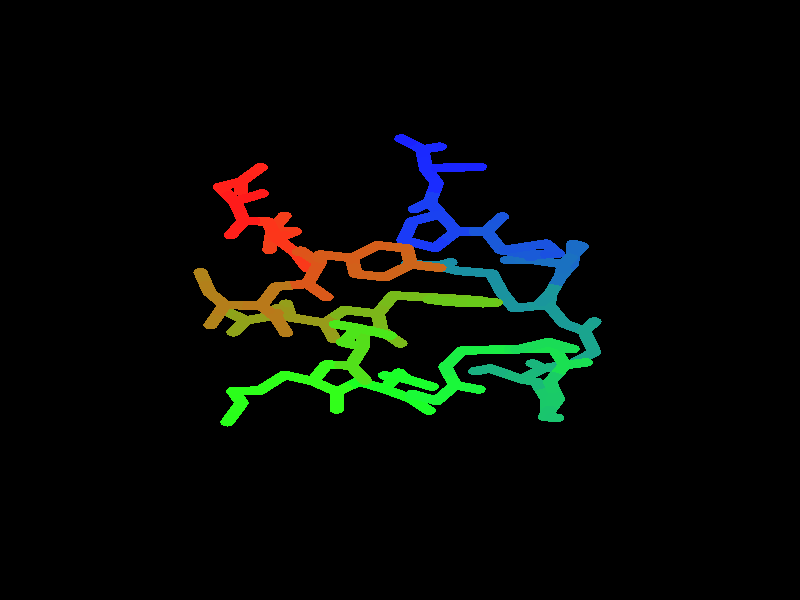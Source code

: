 // 
// Molecular graphics export from VMD 1.9.3
// http://www.ks.uiuc.edu/Research/vmd/
// Requires POV-Ray 3.5 or later
// 
// POV 3.x input script : vmdscene8.pov 
// try povray +W669 +H834 -Ivmdscene8.pov -Ovmdscene8.pov.tga +P +X +A +FT +C
#if (version < 3.5) 
#error "VMD POV3DisplayDevice has been compiled for POV-Ray 3.5 or above.\nPlease upgrade POV-Ray or recompile VMD."
#end 
#declare VMD_clip_on=array[3] {0, 0, 0};
#declare VMD_clip=array[3];
#declare VMD_scaledclip=array[3];
#declare VMD_line_width=0.0020;
#macro VMDC ( C1 )
  texture { pigment { rgbt C1 }}
#end
#macro VMD_point (P1, R1, C1)
  #local T = texture { finish { ambient 1.0 diffuse 0.0 phong 0.0 specular 0.0 } pigment { C1 } }
  #if(VMD_clip_on[2])
  intersection {
    sphere {P1, R1 texture {T} #if(VMD_clip_on[1]) clipped_by {VMD_clip[1]} #end no_shadow}
    VMD_clip[2]
  }
  #else
  sphere {P1, R1 texture {T} #if(VMD_clip_on[1]) clipped_by {VMD_clip[1]} #end no_shadow}
  #end
#end
#macro VMD_line (P1, P2, C1)
  #local T = texture { finish { ambient 1.0 diffuse 0.0 phong 0.0 specular 0.0 } pigment { C1 } }
  #if(VMD_clip_on[2])
  intersection {
    cylinder {P1, P2, VMD_line_width texture {T} #if(VMD_clip_on[1]) clipped_by {VMD_clip[1]} #end no_shadow}
    VMD_clip[2]
  }
  #else
  cylinder {P1, P2, VMD_line_width texture {T} #if(VMD_clip_on[1]) clipped_by {VMD_clip[1]} #end no_shadow}
  #end
#end
#macro VMD_sphere (P1, R1, C1)
  #local T = texture { pigment { C1 } }
  #if(VMD_clip_on[2])
  intersection {
    sphere {P1, R1 texture {T} #if(VMD_clip_on[1]) clipped_by {VMD_clip[1]} #end no_shadow}
    VMD_clip[2]
  }
  #else
  sphere {P1, R1 texture {T} #if(VMD_clip_on[1]) clipped_by {VMD_clip[1]} #end no_shadow}
  #end
#end
#macro VMD_cylinder (P1, P2, R1, C1, O1)
  #local T = texture { pigment { C1 } }
  #if(VMD_clip_on[2])
  intersection {
    cylinder {P1, P2, R1 #if(O1) open #end texture {T} #if(VMD_clip_on[1]) clipped_by {VMD_clip[1]} #end no_shadow}
    VMD_clip[2]
  }
  #else
  cylinder {P1, P2, R1 #if(O1) open #end texture {T} #if(VMD_clip_on[1]) clipped_by {VMD_clip[1]} #end no_shadow}
  #end
#end
#macro VMD_cone (P1, P2, R1, C1)
  #local T = texture { pigment { C1 } }
  #if(VMD_clip_on[2])
  intersection {
    cone {P1, R1, P2, VMD_line_width texture {T} #if(VMD_clip_on[1]) clipped_by {VMD_clip[1]} #end no_shadow}
    VMD_clip[2]
  }
  #else
  cone {P1, R1, P2, VMD_line_width texture {T} #if(VMD_clip_on[1]) clipped_by {VMD_clip[1]} #end no_shadow}
  #end
#end
#macro VMD_triangle (P1, P2, P3, N1, N2, N3, C1)
  #local T = texture { pigment { C1 } }
  smooth_triangle {P1, N1, P2, N2, P3, N3 texture {T} #if(VMD_clip_on[1]) clipped_by {VMD_clip[1]} #end no_shadow}
#end
#macro VMD_tricolor (P1, P2, P3, N1, N2, N3, C1, C2, C3)
  #local NX = P2-P1;
  #local NY = P3-P1;
  #local NZ = vcross(NX, NY);
  #local T = texture { pigment {
    average pigment_map {
      [1 gradient x color_map {[0 rgb 0] [1 C2*3]}]
      [1 gradient y color_map {[0 rgb 0] [1 C3*3]}]
      [1 gradient z color_map {[0 rgb 0] [1 C1*3]}]
    }
    matrix <1.01,0,1,0,1.01,1,0,0,1,-.002,-.002,-1>
    matrix <NX.x,NX.y,NX.z,NY.x,NY.y,NY.z,NZ.x,NZ.y,NZ.z,P1.x,P1.y,P1.z>
  } }
  smooth_triangle {P1, N1, P2, N2, P3, N3 texture {T} #if(VMD_clip_on[1]) clipped_by {VMD_clip[1]} #end no_shadow}
#end
camera {
  orthographic
  location <0.0000, 0.0000, -2.0000>
  look_at <-0.0000, -0.0000, 2.0000>
  up <0.0000, 3.0000, 0.0000>
  right <2.4065, 0.0000, 0.0000>
}
light_source { 
  <-0.1000, 0.1000, -1.0000> 
  color rgb<1.000, 1.000, 1.000> 
  parallel 
  point_at <0.0, 0.0, 0.0> 
}
light_source { 
  <1.0000, 2.0000, -0.5000> 
  color rgb<1.000, 1.000, 1.000> 
  parallel 
  point_at <0.0, 0.0, 0.0> 
}
background {
  color rgb<0.000, 0.000, 0.000>
}
fog {
  distance 3.1250 
  fog_type 1 
  color rgb<0.000, 0.000, 0.000> 
} 
#default { texture {
 finish { ambient 0.000 diffuse 0.650 phong 0.1 phong_size 40.000 specular 0.500 }
} }
#declare VMD_line_width=0.0020;
// MoleculeID: 0 ReprID: 0 Beginning CPK
// MoleculeID: 0 ReprID: 0 Beginning VDW
VMD_sphere(<-0.4152,0.5325,-0.1356>,0.0215,rgbt<1.000,0.100,0.100,0.000>)
VMD_sphere(<-0.4966,0.4923,-0.0810>,0.0215,rgbt<1.000,0.106,0.100,0.000>)
VMD_sphere(<-0.4695,0.3963,-0.0350>,0.0215,rgbt<1.000,0.112,0.100,0.000>)
VMD_sphere(<-0.5093,0.3242,-0.0639>,0.0215,rgbt<1.000,0.120,0.100,0.000>)
VMD_sphere(<-0.5419,0.5660,-0.0119>,0.0215,rgbt<1.000,0.125,0.100,0.000>)
VMD_sphere(<-0.4787,0.5909,0.0735>,0.0215,rgbt<1.000,0.131,0.100,0.000>)
VMD_sphere(<-0.4783,0.5414,0.1450>,0.0215,rgbt<1.000,0.139,0.100,0.000>)
VMD_sphere(<-0.4186,0.6635,0.0678>,0.0215,rgbt<1.000,0.145,0.100,0.000>)
VMD_sphere(<-0.3989,0.3925,0.0295>,0.0215,rgbt<0.994,0.206,0.100,0.000>)
VMD_sphere(<-0.3693,0.3072,0.0838>,0.0215,rgbt<0.989,0.211,0.100,0.000>)
VMD_sphere(<-0.3108,0.2323,0.0273>,0.0215,rgbt<0.983,0.217,0.100,0.000>)
VMD_sphere(<-0.2792,0.1607,0.0679>,0.0215,rgbt<0.975,0.225,0.100,0.000>)
VMD_sphere(<-0.3162,0.3429,0.1741>,0.0215,rgbt<0.969,0.231,0.100,0.000>)
VMD_sphere(<-0.3840,0.3485,0.2609>,0.0215,rgbt<0.963,0.237,0.100,0.000>)
VMD_sphere(<-0.3474,0.4210,0.3342>,0.0215,rgbt<0.955,0.245,0.100,0.000>)
VMD_sphere(<-0.3928,0.2502,0.3086>,0.0215,rgbt<0.949,0.251,0.100,0.000>)
VMD_sphere(<-0.2981,0.2465,-0.0665>,0.0215,rgbt<0.869,0.331,0.100,0.000>)
VMD_sphere(<-0.2418,0.1845,-0.1295>,0.0215,rgbt<0.863,0.337,0.100,0.000>)
VMD_sphere(<-0.2786,0.0809,-0.1322>,0.0215,rgbt<0.858,0.342,0.100,0.000>)
VMD_sphere(<-0.2213,0.0145,-0.1400>,0.0215,rgbt<0.850,0.350,0.100,0.000>)
VMD_sphere(<-0.2389,0.2278,-0.2306>,0.0215,rgbt<0.844,0.356,0.100,0.000>)
VMD_sphere(<-0.1450,0.2100,-0.2816>,0.0215,rgbt<0.836,0.364,0.100,0.000>)
VMD_sphere(<-0.0685,0.2739,-0.2672>,0.0215,rgbt<0.830,0.370,0.100,0.000>)
VMD_sphere(<-0.1330,0.1302,-0.3418>,0.0215,rgbt<0.824,0.376,0.100,0.000>)
VMD_sphere(<0.0206,0.2577,-0.3112>,0.0215,rgbt<0.817,0.383,0.100,0.000>)
VMD_sphere(<-0.0445,0.1144,-0.3872>,0.0215,rgbt<0.811,0.389,0.100,0.000>)
VMD_sphere(<0.0327,0.1778,-0.3715>,0.0215,rgbt<0.805,0.395,0.100,0.000>)
VMD_sphere(<0.1186,0.1610,-0.4140>,0.0215,rgbt<0.797,0.403,0.100,0.000>)
VMD_sphere(<-0.3732,0.0666,-0.1213>,0.0215,rgbt<0.730,0.470,0.100,0.000>)
VMD_sphere(<-0.4171,-0.0287,-0.1148>,0.0215,rgbt<0.725,0.475,0.100,0.000>)
VMD_sphere(<-0.3736,-0.0846,-0.0312>,0.0215,rgbt<0.719,0.481,0.100,0.000>)
VMD_sphere(<-0.3423,-0.1652,-0.0456>,0.0215,rgbt<0.711,0.489,0.100,0.000>)
VMD_sphere(<-0.5275,-0.0245,-0.1066>,0.0215,rgbt<0.705,0.495,0.100,0.000>)
VMD_sphere(<-0.5729,0.0377,-0.1862>,0.0215,rgbt<0.699,0.501,0.100,0.000>)
VMD_sphere(<-0.5699,-0.1260,-0.1117>,0.0215,rgbt<0.691,0.509,0.100,0.000>)
VMD_sphere(<-0.6000,0.1384,-0.1518>,0.0215,rgbt<0.686,0.514,0.100,0.000>)
VMD_sphere(<-0.3689,-0.0415,0.0542>,0.0215,rgbt<0.605,0.595,0.100,0.000>)
VMD_sphere(<-0.3305,-0.0868,0.1405>,0.0215,rgbt<0.600,0.600,0.100,0.000>)
VMD_sphere(<-0.2251,-0.1151,0.1271>,0.0215,rgbt<0.594,0.606,0.100,0.000>)
VMD_sphere(<-0.1977,-0.1957,0.1497>,0.0215,rgbt<0.586,0.614,0.100,0.000>)
VMD_sphere(<-0.3433,-0.0188,0.2265>,0.0215,rgbt<0.580,0.620,0.100,0.000>)
VMD_sphere(<-0.3591,-0.0722,0.3211>,0.0215,rgbt<0.572,0.628,0.100,0.000>)
VMD_sphere(<-0.4635,-0.1025,0.3333>,0.0215,rgbt<0.566,0.634,0.100,0.000>)
VMD_sphere(<-0.5010,-0.1614,0.2809>,0.0215,rgbt<0.560,0.640,0.100,0.000>)
VMD_sphere(<-0.5148,-0.0621,0.4016>,0.0215,rgbt<0.553,0.647,0.100,0.000>)
VMD_sphere(<-0.1672,-0.0503,0.0865>,0.0215,rgbt<0.494,0.706,0.100,0.000>)
VMD_sphere(<-0.0667,-0.0689,0.0627>,0.0215,rgbt<0.488,0.712,0.100,0.000>)
VMD_sphere(<-0.0554,-0.1523,-0.0080>,0.0215,rgbt<0.480,0.720,0.100,0.000>)
VMD_sphere(<0.0014,-0.2172,0.0099>,0.0215,rgbt<0.474,0.726,0.100,0.000>)
VMD_sphere(<-0.0204,0.0229,0.0247>,0.0215,rgbt<0.467,0.733,0.100,0.000>)
VMD_sphere(<0.0831,0.0135,-0.0018>,0.0215,rgbt<0.461,0.739,0.100,0.000>)
VMD_sphere(<0.1569,0.0071,0.0604>,0.0215,rgbt<0.455,0.745,0.100,0.000>)
VMD_sphere(<0.1254,0.0052,-0.0970>,0.0215,rgbt<0.447,0.753,0.100,0.000>)
VMD_sphere(<0.2416,-0.0019,0.0105>,0.0215,rgbt<0.441,0.759,0.100,0.000>)
VMD_sphere(<0.2265,-0.0036,-0.0867>,0.0215,rgbt<0.433,0.767,0.100,0.000>)
VMD_sphere(<0.0888,0.0020,-0.1909>,0.0215,rgbt<0.427,0.773,0.100,0.000>)
VMD_sphere(<0.2886,-0.0128,-0.1648>,0.0215,rgbt<0.422,0.778,0.100,0.000>)
VMD_sphere(<0.1502,-0.0101,-0.2699>,0.0215,rgbt<0.414,0.786,0.100,0.000>)
VMD_sphere(<0.2497,-0.0161,-0.2574>,0.0215,rgbt<0.408,0.792,0.100,0.000>)
VMD_sphere(<-0.1109,-0.1536,-0.0863>,0.0215,rgbt<0.336,0.864,0.100,0.000>)
VMD_sphere(<-0.1119,-0.2349,-0.1525>,0.0215,rgbt<0.328,0.872,0.100,0.000>)
VMD_sphere(<-0.1471,-0.3274,-0.1046>,0.0215,rgbt<0.322,0.878,0.100,0.000>)
VMD_sphere(<-0.1049,-0.4026,-0.1218>,0.0215,rgbt<0.316,0.884,0.100,0.000>)
VMD_sphere(<-0.1717,-0.2116,-0.2419>,0.0215,rgbt<0.308,0.892,0.100,0.000>)
VMD_sphere(<-0.1248,-0.1404,-0.3117>,0.0215,rgbt<0.302,0.898,0.100,0.000>)
VMD_sphere(<-0.1931,-0.1217,-0.3952>,0.0215,rgbt<0.296,0.904,0.100,0.000>)
VMD_sphere(<-0.0301,-0.1776,-0.3531>,0.0215,rgbt<0.289,0.911,0.100,0.000>)
VMD_sphere(<-0.2210,-0.3229,-0.0433>,0.0215,rgbt<0.210,0.990,0.100,0.000>)
VMD_sphere(<-0.2622,-0.4059,0.0066>,0.0215,rgbt<0.203,0.997,0.100,0.000>)
VMD_sphere(<-0.1886,-0.4596,0.0672>,0.0215,rgbt<0.197,1.000,0.100,0.000>)
VMD_sphere(<-0.1904,-0.5474,0.0690>,0.0215,rgbt<0.191,1.000,0.100,0.000>)
VMD_sphere(<-0.3470,-0.3746,0.0698>,0.0215,rgbt<0.183,1.000,0.100,0.000>)
VMD_sphere(<-0.4223,-0.4531,0.0879>,0.0215,rgbt<0.177,1.000,0.100,0.000>)
VMD_sphere(<-0.5016,-0.4556,0.0115>,0.0215,rgbt<0.169,1.000,0.100,0.000>)
VMD_sphere(<-0.4765,-0.5142,-0.0781>,0.0215,rgbt<0.164,1.000,0.100,0.000>)
VMD_sphere(<-0.5194,-0.6111,-0.0751>,0.0215,rgbt<0.158,1.000,0.100,0.000>)
VMD_sphere(<-0.1244,-0.4069,0.1144>,0.0215,rgbt<0.100,1.000,0.136,0.000>)
VMD_sphere(<-0.0450,-0.4455,0.1712>,0.0215,rgbt<0.100,1.000,0.142,0.000>)
VMD_sphere(<0.0333,-0.4933,0.1091>,0.0215,rgbt<0.100,1.000,0.148,0.000>)
VMD_sphere(<0.0870,-0.5532,0.1445>,0.0215,rgbt<0.100,1.000,0.156,0.000>)
VMD_sphere(<-0.0035,-0.3636,0.2322>,0.0215,rgbt<0.100,1.000,0.162,0.000>)
VMD_sphere(<0.0177,-0.3945,0.3352>,0.0215,rgbt<0.100,1.000,0.167,0.000>)
VMD_sphere(<0.0964,-0.4332,0.3523>,0.0215,rgbt<0.100,1.000,0.175,0.000>)
VMD_sphere(<-0.0456,-0.3774,0.3960>,0.0215,rgbt<0.100,1.000,0.181,0.000>)
VMD_sphere(<0.0376,-0.4700,0.0160>,0.0215,rgbt<0.100,0.986,0.214,0.000>)
VMD_sphere(<0.1100,-0.5047,-0.0517>,0.0215,rgbt<0.100,0.980,0.220,0.000>)
VMD_sphere(<0.1655,-0.4257,-0.1043>,0.0215,rgbt<0.100,0.972,0.228,0.000>)
VMD_sphere(<0.2364,-0.4470,-0.1522>,0.0215,rgbt<0.100,0.966,0.234,0.000>)
VMD_sphere(<0.1365,-0.3347,-0.0955>,0.0215,rgbt<0.100,0.939,0.261,0.000>)
VMD_sphere(<0.1861,-0.2533,-0.1386>,0.0215,rgbt<0.100,0.933,0.267,0.000>)
VMD_sphere(<0.2910,-0.2477,-0.1059>,0.0215,rgbt<0.100,0.927,0.273,0.000>)
VMD_sphere(<0.3082,-0.2472,-0.0191>,0.0215,rgbt<0.100,0.919,0.281,0.000>)
VMD_sphere(<0.3622,-0.2455,-0.1712>,0.0215,rgbt<0.100,0.894,0.306,0.000>)
VMD_sphere(<0.4638,-0.2427,-0.1452>,0.0215,rgbt<0.100,0.886,0.314,0.000>)
VMD_sphere(<0.4960,-0.3254,-0.0804>,0.0215,rgbt<0.100,0.880,0.320,0.000>)
VMD_sphere(<0.5593,-0.3123,-0.0208>,0.0215,rgbt<0.100,0.874,0.326,0.000>)
VMD_sphere(<0.5194,-0.2448,-0.2400>,0.0215,rgbt<0.100,0.866,0.334,0.000>)
VMD_sphere(<0.4468,-0.2106,-0.3143>,0.0215,rgbt<0.100,0.861,0.339,0.000>)
VMD_sphere(<0.3520,-0.2477,-0.2748>,0.0215,rgbt<0.100,0.853,0.347,0.000>)
VMD_sphere(<0.4510,-0.4096,-0.0887>,0.0215,rgbt<0.100,0.800,0.400,0.000>)
VMD_sphere(<0.4750,-0.4963,-0.0341>,0.0215,rgbt<0.100,0.794,0.406,0.000>)
VMD_sphere(<0.4413,-0.4941,0.0706>,0.0215,rgbt<0.100,0.788,0.412,0.000>)
VMD_sphere(<0.4446,-0.5674,0.1189>,0.0215,rgbt<0.100,0.780,0.420,0.000>)
VMD_sphere(<0.4353,-0.5845,-0.0864>,0.0215,rgbt<0.100,0.774,0.426,0.000>)
VMD_sphere(<0.4733,-0.5891,-0.1803>,0.0215,rgbt<0.100,0.767,0.433,0.000>)
VMD_sphere(<0.4110,-0.4105,0.1064>,0.0215,rgbt<0.100,0.728,0.472,0.000>)
VMD_sphere(<0.3663,-0.3962,0.2007>,0.0215,rgbt<0.100,0.722,0.478,0.000>)
VMD_sphere(<0.4306,-0.3418,0.2715>,0.0215,rgbt<0.100,0.714,0.486,0.000>)
VMD_sphere(<0.3989,-0.3173,0.3497>,0.0215,rgbt<0.100,0.708,0.492,0.000>)
VMD_sphere(<0.2707,-0.3424,0.1913>,0.0215,rgbt<0.100,0.702,0.498,0.000>)
VMD_sphere(<0.2263,-0.3557,0.1016>,0.0215,rgbt<0.100,0.694,0.506,0.000>)
VMD_sphere(<0.5193,-0.3180,0.2438>,0.0215,rgbt<0.100,0.655,0.545,0.000>)
VMD_sphere(<0.5844,-0.2601,0.3025>,0.0215,rgbt<0.100,0.649,0.551,0.000>)
VMD_sphere(<0.5543,-0.1549,0.3128>,0.0215,rgbt<0.100,0.642,0.558,0.000>)
VMD_sphere(<0.5848,-0.1079,0.3806>,0.0215,rgbt<0.100,0.636,0.564,0.000>)
VMD_sphere(<0.4939,-0.1181,0.2478>,0.0215,rgbt<0.100,0.608,0.592,0.000>)
VMD_sphere(<0.4472,-0.0242,0.2557>,0.0215,rgbt<0.100,0.602,0.598,0.000>)
VMD_sphere(<0.4523,0.0305,0.1602>,0.0215,rgbt<0.100,0.597,0.603,0.000>)
VMD_sphere(<0.4251,-0.0105,0.0870>,0.0215,rgbt<0.100,0.589,0.611,0.000>)
VMD_sphere(<0.3433,-0.0402,0.2901>,0.0215,rgbt<0.100,0.583,0.617,0.000>)
VMD_sphere(<0.3056,0.0396,0.3558>,0.0215,rgbt<0.100,0.577,0.623,0.000>)
VMD_sphere(<0.2760,0.1321,0.3037>,0.0215,rgbt<0.100,0.569,0.631,0.000>)
VMD_sphere(<0.1715,0.1464,0.3021>,0.0215,rgbt<0.100,0.563,0.637,0.000>)
VMD_sphere(<0.1162,0.1714,0.3754>,0.0215,rgbt<0.100,0.556,0.644,0.000>)
VMD_sphere(<0.1516,0.1883,0.4607>,0.0215,rgbt<0.100,0.550,0.650,0.000>)
VMD_sphere(<0.0234,0.1798,0.3641>,0.0215,rgbt<0.100,0.544,0.656,0.000>)
VMD_sphere(<0.4843,0.1217,0.1584>,0.0215,rgbt<0.100,0.450,0.750,0.000>)
VMD_sphere(<0.4927,0.1779,0.0701>,0.0215,rgbt<0.100,0.444,0.756,0.000>)
VMD_sphere(<0.3950,0.2016,0.0240>,0.0215,rgbt<0.100,0.438,0.762,0.000>)
VMD_sphere(<0.3218,0.2001,0.0734>,0.0215,rgbt<0.100,0.430,0.770,0.000>)
VMD_sphere(<0.5467,0.2690,0.0994>,0.0215,rgbt<0.100,0.425,0.775,0.000>)
VMD_sphere(<0.5217,0.2809,0.2049>,0.0215,rgbt<0.100,0.419,0.781,0.000>)
VMD_sphere(<0.5178,0.1775,0.2398>,0.0215,rgbt<0.100,0.411,0.789,0.000>)
VMD_sphere(<0.3927,0.2260,-0.0694>,0.0215,rgbt<0.100,0.358,0.842,0.000>)
VMD_sphere(<0.3046,0.2490,-0.1211>,0.0215,rgbt<0.100,0.352,0.848,0.000>)
VMD_sphere(<0.2600,0.3432,-0.0849>,0.0215,rgbt<0.100,0.344,0.856,0.000>)
VMD_sphere(<0.3074,0.4174,-0.0881>,0.0215,rgbt<0.100,0.339,0.861,0.000>)
VMD_sphere(<0.3332,0.2552,-0.2269>,0.0215,rgbt<0.100,0.333,0.867,0.000>)
VMD_sphere(<0.4391,0.2819,-0.2236>,0.0215,rgbt<0.100,0.325,0.875,0.000>)
VMD_sphere(<0.4746,0.2313,-0.1336>,0.0215,rgbt<0.100,0.319,0.881,0.000>)
VMD_sphere(<0.1696,0.3429,-0.0511>,0.0215,rgbt<0.100,0.266,0.934,0.000>)
VMD_sphere(<0.1218,0.4297,-0.0183>,0.0215,rgbt<0.100,0.260,0.940,0.000>)
VMD_sphere(<0.0895,0.4906,-0.1039>,0.0215,rgbt<0.100,0.252,0.948,0.000>)
VMD_sphere(<0.0444,0.4543,-0.1703>,0.0215,rgbt<0.100,0.247,0.953,0.000>)
VMD_sphere(<0.0374,0.3940,0.0419>,0.0215,rgbt<0.100,0.239,0.961,0.000>)
VMD_sphere(<0.0105,0.2991,-0.0052>,0.0215,rgbt<0.100,0.233,0.967,0.000>)
VMD_sphere(<0.1058,0.2609,-0.0432>,0.0215,rgbt<0.100,0.227,0.973,0.000>)
VMD_sphere(<0.1113,0.5835,-0.1015>,0.0215,rgbt<0.100,0.174,1.000,0.000>)
VMD_sphere(<0.0781,0.6562,-0.1700>,0.0215,rgbt<0.100,0.166,1.000,0.000>)
VMD_sphere(<0.0673,0.7526,-0.1200>,0.0215,rgbt<0.100,0.161,1.000,0.000>)
VMD_sphere(<0.1194,0.7665,-0.0480>,0.0215,rgbt<0.100,0.155,1.000,0.000>)
VMD_sphere(<0.1435,0.6623,-0.2578>,0.0215,rgbt<0.100,0.147,1.000,0.000>)
VMD_sphere(<0.2401,0.6655,-0.2297>,0.0215,rgbt<0.100,0.141,1.000,0.000>)
VMD_sphere(<0.0044,0.8071,-0.1516>,0.0215,rgbt<0.100,0.133,1.000,0.000>)
VMD_cylinder(<-0.415164,0.53254,-0.135556>,<-0.455897,0.512415,-0.108299>0.0215,rgbt<1.000,0.100,0.100,0.000>,1)
VMD_cylinder(<-0.49663,0.49229,-0.0810419>,<-0.483089,0.444314,-0.0580419>0.0215,rgbt<1.000,0.106,0.100,0.000>,1)
VMD_cylinder(<-0.49663,0.49229,-0.0810419>,<-0.455897,0.512415,-0.108299>0.0215,rgbt<1.000,0.106,0.100,0.000>,1)
VMD_cylinder(<-0.49663,0.49229,-0.0810419>,<-0.519262,0.529126,-0.0464947>0.0215,rgbt<1.000,0.106,0.100,0.000>,1)
VMD_cylinder(<-0.469548,0.396337,-0.0350419>,<-0.483089,0.444314,-0.0580419>0.0215,rgbt<1.000,0.112,0.100,0.000>,1)
VMD_cylinder(<-0.469548,0.396337,-0.0350419>,<-0.43421,0.394427,-0.00277135>0.0215,rgbt<1.000,0.112,0.100,0.000>,1)
VMD_cylinder(<-0.469548,0.396337,-0.0350419>,<-0.489448,0.360273,-0.0494548>0.0215,rgbt<1.000,0.112,0.100,0.000>,1)
VMD_cylinder(<-0.509349,0.324209,-0.0638678>,<-0.489448,0.360273,-0.0494548>0.0215,rgbt<1.000,0.120,0.100,0.000>,1)
VMD_cylinder(<-0.541893,0.565962,-0.0119476>,<-0.519262,0.529126,-0.0464947>0.0215,rgbt<1.000,0.125,0.100,0.000>,1)
VMD_cylinder(<-0.541893,0.565962,-0.0119476>,<-0.51029,0.578418,0.0307541>0.0215,rgbt<1.000,0.125,0.100,0.000>,1)
VMD_cylinder(<-0.478687,0.590874,0.0734557>,<-0.51029,0.578418,0.0307541>0.0215,rgbt<1.000,0.131,0.100,0.000>,1)
VMD_cylinder(<-0.478687,0.590874,0.0734557>,<-0.448657,0.627182,0.0706519>0.0215,rgbt<1.000,0.131,0.100,0.000>,1)
VMD_cylinder(<-0.478687,0.590874,0.0734557>,<-0.478474,0.566114,0.109207>0.0215,rgbt<1.000,0.131,0.100,0.000>,1)
VMD_cylinder(<-0.478262,0.541354,0.144958>,<-0.478474,0.566114,0.109207>0.0215,rgbt<1.000,0.139,0.100,0.000>,1)
VMD_cylinder(<-0.418628,0.66349,0.0678482>,<-0.448657,0.627182,0.0706519>0.0215,rgbt<1.000,0.145,0.100,0.000>,1)
VMD_cylinder(<-0.398872,0.392517,0.0294992>,<-0.384078,0.349852,0.0566349>0.0215,rgbt<0.994,0.206,0.100,0.000>,1)
VMD_cylinder(<-0.398872,0.392517,0.0294992>,<-0.43421,0.394427,-0.00277135>0.0215,rgbt<0.994,0.206,0.100,0.000>,1)
VMD_cylinder(<-0.369285,0.307186,0.0837705>,<-0.384078,0.349852,0.0566349>0.0215,rgbt<0.989,0.211,0.100,0.000>,1)
VMD_cylinder(<-0.369285,0.307186,0.0837705>,<-0.342734,0.325037,0.128925>0.0215,rgbt<0.989,0.211,0.100,0.000>,1)
VMD_cylinder(<-0.369285,0.307186,0.0837705>,<-0.340052,0.269725,0.0555533>0.0215,rgbt<0.989,0.211,0.100,0.000>,1)
VMD_cylinder(<-0.310819,0.232263,0.027336>,<-0.340052,0.269725,0.0555533>0.0215,rgbt<0.983,0.217,0.100,0.000>,1)
VMD_cylinder(<-0.310819,0.232263,0.027336>,<-0.295034,0.196499,0.0476371>0.0215,rgbt<0.983,0.217,0.100,0.000>,1)
VMD_cylinder(<-0.310819,0.232263,0.027336>,<-0.304461,0.239382,-0.0195755>0.0215,rgbt<0.983,0.217,0.100,0.000>,1)
VMD_cylinder(<-0.279249,0.160734,0.0679382>,<-0.295034,0.196499,0.0476371>0.0215,rgbt<0.975,0.225,0.100,0.000>,1)
VMD_cylinder(<-0.316182,0.342887,0.174079>,<-0.342734,0.325037,0.128925>0.0215,rgbt<0.969,0.231,0.100,0.000>,1)
VMD_cylinder(<-0.316182,0.342887,0.174079>,<-0.350089,0.345687,0.217493>0.0215,rgbt<0.969,0.231,0.100,0.000>,1)
VMD_cylinder(<-0.383996,0.348487,0.260907>,<-0.388414,0.299333,0.284735>0.0215,rgbt<0.963,0.237,0.100,0.000>,1)
VMD_cylinder(<-0.383996,0.348487,0.260907>,<-0.365721,0.384765,0.297572>0.0215,rgbt<0.963,0.237,0.100,0.000>,1)
VMD_cylinder(<-0.383996,0.348487,0.260907>,<-0.350089,0.345687,0.217493>0.0215,rgbt<0.963,0.237,0.100,0.000>,1)
VMD_cylinder(<-0.347446,0.421043,0.334236>,<-0.365721,0.384765,0.297572>0.0215,rgbt<0.955,0.245,0.100,0.000>,1)
VMD_cylinder(<-0.392832,0.250178,0.308562>,<-0.388414,0.299333,0.284735>0.0215,rgbt<0.949,0.251,0.100,0.000>,1)
VMD_cylinder(<-0.298103,0.246501,-0.066487>,<-0.304461,0.239382,-0.0195755>0.0215,rgbt<0.869,0.331,0.100,0.000>,1)
VMD_cylinder(<-0.298103,0.246501,-0.066487>,<-0.269939,0.215507,-0.0979944>0.0215,rgbt<0.869,0.331,0.100,0.000>,1)
VMD_cylinder(<-0.241775,0.184513,-0.129502>,<-0.260209,0.1327,-0.130843>0.0215,rgbt<0.863,0.337,0.100,0.000>,1)
VMD_cylinder(<-0.241775,0.184513,-0.129502>,<-0.269939,0.215507,-0.0979944>0.0215,rgbt<0.863,0.337,0.100,0.000>,1)
VMD_cylinder(<-0.241775,0.184513,-0.129502>,<-0.240333,0.206163,-0.180045>0.0215,rgbt<0.863,0.337,0.100,0.000>,1)
VMD_cylinder(<-0.278644,0.0808878,-0.132183>,<-0.325929,0.0737535,-0.126761>0.0215,rgbt<0.858,0.342,0.100,0.000>,1)
VMD_cylinder(<-0.278644,0.0808878,-0.132183>,<-0.260209,0.1327,-0.130843>0.0215,rgbt<0.858,0.342,0.100,0.000>,1)
VMD_cylinder(<-0.278644,0.0808878,-0.132183>,<-0.249964,0.047698,-0.136085>0.0215,rgbt<0.858,0.342,0.100,0.000>,1)
VMD_cylinder(<-0.221285,0.0145081,-0.139986>,<-0.249964,0.047698,-0.136085>0.0215,rgbt<0.850,0.350,0.100,0.000>,1)
VMD_cylinder(<-0.238892,0.227813,-0.230589>,<-0.240333,0.206163,-0.180045>0.0215,rgbt<0.844,0.356,0.100,0.000>,1)
VMD_cylinder(<-0.238892,0.227813,-0.230589>,<-0.191952,0.218914,-0.256103>0.0215,rgbt<0.844,0.356,0.100,0.000>,1)
VMD_cylinder(<-0.145011,0.210016,-0.281618>,<-0.191952,0.218914,-0.256103>0.0215,rgbt<0.836,0.364,0.100,0.000>,1)
VMD_cylinder(<-0.145011,0.210016,-0.281618>,<-0.106731,0.241954,-0.274424>0.0215,rgbt<0.836,0.364,0.100,0.000>,1)
VMD_cylinder(<-0.145011,0.210016,-0.281618>,<-0.139028,0.170086,-0.311722>0.0215,rgbt<0.836,0.364,0.100,0.000>,1)
VMD_cylinder(<-0.0684504,0.273892,-0.26723>,<-0.106731,0.241954,-0.274424>0.0215,rgbt<0.830,0.370,0.100,0.000>,1)
VMD_cylinder(<-0.0684504,0.273892,-0.26723>,<-0.023925,0.265818,-0.289193>0.0215,rgbt<0.830,0.370,0.100,0.000>,1)
VMD_cylinder(<-0.133045,0.130156,-0.341826>,<-0.088751,0.122253,-0.364518>0.0215,rgbt<0.824,0.376,0.100,0.000>,1)
VMD_cylinder(<-0.133045,0.130156,-0.341826>,<-0.139028,0.170086,-0.311722>0.0215,rgbt<0.824,0.376,0.100,0.000>,1)
VMD_cylinder(<0.0206005,0.257744,-0.311156>,<0.0266645,0.217767,-0.341311>0.0215,rgbt<0.817,0.383,0.100,0.000>,1)
VMD_cylinder(<0.0206005,0.257744,-0.311156>,<-0.023925,0.265818,-0.289193>0.0215,rgbt<0.817,0.383,0.100,0.000>,1)
VMD_cylinder(<-0.0444567,0.11435,-0.387211>,<-0.00586404,0.14607,-0.379338>0.0215,rgbt<0.811,0.389,0.100,0.000>,1)
VMD_cylinder(<-0.0444567,0.11435,-0.387211>,<-0.088751,0.122253,-0.364518>0.0215,rgbt<0.811,0.389,0.100,0.000>,1)
VMD_cylinder(<0.0327286,0.177789,-0.371466>,<0.0266645,0.217767,-0.341311>0.0215,rgbt<0.805,0.395,0.100,0.000>,1)
VMD_cylinder(<0.0327286,0.177789,-0.371466>,<-0.00586404,0.14607,-0.379338>0.0215,rgbt<0.805,0.395,0.100,0.000>,1)
VMD_cylinder(<0.0327286,0.177789,-0.371466>,<0.0756432,0.169419,-0.392709>0.0215,rgbt<0.805,0.395,0.100,0.000>,1)
VMD_cylinder(<0.118558,0.161049,-0.413953>,<0.0756432,0.169419,-0.392709>0.0215,rgbt<0.797,0.403,0.100,0.000>,1)
VMD_cylinder(<-0.373213,0.0666192,-0.121339>,<-0.395133,0.0189599,-0.118066>0.0215,rgbt<0.730,0.470,0.100,0.000>,1)
VMD_cylinder(<-0.373213,0.0666192,-0.121339>,<-0.325929,0.0737535,-0.126761>0.0215,rgbt<0.730,0.470,0.100,0.000>,1)
VMD_cylinder(<-0.417053,-0.0286994,-0.114792>,<-0.395337,-0.0566618,-0.0730062>0.0215,rgbt<0.725,0.475,0.100,0.000>,1)
VMD_cylinder(<-0.417053,-0.0286994,-0.114792>,<-0.395133,0.0189599,-0.118066>0.0215,rgbt<0.725,0.475,0.100,0.000>,1)
VMD_cylinder(<-0.417053,-0.0286994,-0.114792>,<-0.472297,-0.0265915,-0.11068>0.0215,rgbt<0.725,0.475,0.100,0.000>,1)
VMD_cylinder(<-0.37362,-0.0846242,-0.03122>,<-0.371279,-0.0630768,0.0114986>0.0215,rgbt<0.719,0.481,0.100,0.000>,1)
VMD_cylinder(<-0.37362,-0.0846242,-0.03122>,<-0.35796,-0.124923,-0.0384033>0.0215,rgbt<0.719,0.481,0.100,0.000>,1)
VMD_cylinder(<-0.37362,-0.0846242,-0.03122>,<-0.395337,-0.0566618,-0.0730062>0.0215,rgbt<0.719,0.481,0.100,0.000>,1)
VMD_cylinder(<-0.342299,-0.165223,-0.0455865>,<-0.35796,-0.124923,-0.0384033>0.0215,rgbt<0.711,0.489,0.100,0.000>,1)
VMD_cylinder(<-0.52754,-0.0244837,-0.106568>,<-0.548713,-0.0752646,-0.109157>0.0215,rgbt<0.705,0.495,0.100,0.000>,1)
VMD_cylinder(<-0.52754,-0.0244837,-0.106568>,<-0.472297,-0.0265915,-0.11068>0.0215,rgbt<0.705,0.495,0.100,0.000>,1)
VMD_cylinder(<-0.52754,-0.0244837,-0.106568>,<-0.55024,0.00662713,-0.146408>0.0215,rgbt<0.705,0.495,0.100,0.000>,1)
VMD_cylinder(<-0.57294,0.0377379,-0.186247>,<-0.55024,0.00662713,-0.146408>0.0215,rgbt<0.699,0.501,0.100,0.000>,1)
VMD_cylinder(<-0.57294,0.0377379,-0.186247>,<-0.586458,0.0880614,-0.169002>0.0215,rgbt<0.699,0.501,0.100,0.000>,1)
VMD_cylinder(<-0.569885,-0.126046,-0.111746>,<-0.548713,-0.0752646,-0.109157>0.0215,rgbt<0.691,0.509,0.100,0.000>,1)
VMD_cylinder(<-0.599976,0.138385,-0.151757>,<-0.586458,0.0880614,-0.169002>0.0215,rgbt<0.686,0.514,0.100,0.000>,1)
VMD_cylinder(<-0.368937,-0.0415293,0.0542172>,<-0.349722,-0.0641713,0.0973522>0.0215,rgbt<0.605,0.595,0.100,0.000>,1)
VMD_cylinder(<-0.368937,-0.0415293,0.0542172>,<-0.371279,-0.0630768,0.0114986>0.0215,rgbt<0.605,0.595,0.100,0.000>,1)
VMD_cylinder(<-0.330507,-0.0868134,0.140487>,<-0.349722,-0.0641713,0.0973522>0.0215,rgbt<0.600,0.600,0.100,0.000>,1)
VMD_cylinder(<-0.330507,-0.0868134,0.140487>,<-0.336909,-0.0527825,0.18347>0.0215,rgbt<0.600,0.600,0.100,0.000>,1)
VMD_cylinder(<-0.330507,-0.0868134,0.140487>,<-0.277803,-0.100972,0.133807>0.0215,rgbt<0.600,0.600,0.100,0.000>,1)
VMD_cylinder(<-0.225098,-0.11513,0.127127>,<-0.211421,-0.155417,0.138426>0.0215,rgbt<0.594,0.606,0.100,0.000>,1)
VMD_cylinder(<-0.225098,-0.11513,0.127127>,<-0.277803,-0.100972,0.133807>0.0215,rgbt<0.594,0.606,0.100,0.000>,1)
VMD_cylinder(<-0.225098,-0.11513,0.127127>,<-0.196142,-0.0827269,0.10683>0.0215,rgbt<0.594,0.606,0.100,0.000>,1)
VMD_cylinder(<-0.197743,-0.195704,0.149725>,<-0.211421,-0.155417,0.138426>0.0215,rgbt<0.586,0.614,0.100,0.000>,1)
VMD_cylinder(<-0.343312,-0.0187516,0.226453>,<-0.351189,-0.0454925,0.273793>0.0215,rgbt<0.580,0.620,0.100,0.000>,1)
VMD_cylinder(<-0.343312,-0.0187516,0.226453>,<-0.336909,-0.0527825,0.18347>0.0215,rgbt<0.580,0.620,0.100,0.000>,1)
VMD_cylinder(<-0.359066,-0.0722334,0.321132>,<-0.41127,-0.0873433,0.327226>0.0215,rgbt<0.572,0.628,0.100,0.000>,1)
VMD_cylinder(<-0.359066,-0.0722334,0.321132>,<-0.351189,-0.0454925,0.273793>0.0215,rgbt<0.572,0.628,0.100,0.000>,1)
VMD_cylinder(<-0.463474,-0.102453,0.33332>,<-0.482261,-0.131934,0.307094>0.0215,rgbt<0.566,0.634,0.100,0.000>,1)
VMD_cylinder(<-0.463474,-0.102453,0.33332>,<-0.489113,-0.0822969,0.367472>0.0215,rgbt<0.566,0.634,0.100,0.000>,1)
VMD_cylinder(<-0.463474,-0.102453,0.33332>,<-0.41127,-0.0873433,0.327226>0.0215,rgbt<0.566,0.634,0.100,0.000>,1)
VMD_cylinder(<-0.501049,-0.161415,0.280868>,<-0.482261,-0.131934,0.307094>0.0215,rgbt<0.560,0.640,0.100,0.000>,1)
VMD_cylinder(<-0.514752,-0.0621406,0.401624>,<-0.489113,-0.0822969,0.367472>0.0215,rgbt<0.553,0.647,0.100,0.000>,1)
VMD_cylinder(<-0.167186,-0.0503242,0.0865332>,<-0.116954,-0.0596186,0.0746005>0.0215,rgbt<0.494,0.706,0.100,0.000>,1)
VMD_cylinder(<-0.167186,-0.0503242,0.0865332>,<-0.196142,-0.0827269,0.10683>0.0215,rgbt<0.494,0.706,0.100,0.000>,1)
VMD_cylinder(<-0.0667213,-0.0689129,0.0626679>,<-0.116954,-0.0596186,0.0746005>0.0215,rgbt<0.488,0.712,0.100,0.000>,1)
VMD_cylinder(<-0.0667213,-0.0689129,0.0626679>,<-0.0610703,-0.110619,0.0273544>0.0215,rgbt<0.488,0.712,0.100,0.000>,1)
VMD_cylinder(<-0.0667213,-0.0689129,0.0626679>,<-0.0435814,-0.023004,0.0436619>0.0215,rgbt<0.488,0.712,0.100,0.000>,1)
VMD_cylinder(<-0.0554194,-0.152326,-0.00795908>,<-0.0610703,-0.110619,0.0273544>0.0215,rgbt<0.480,0.720,0.100,0.000>,1)
VMD_cylinder(<-0.0554194,-0.152326,-0.00795908>,<-0.0831687,-0.152941,-0.0471275>0.0215,rgbt<0.480,0.720,0.100,0.000>,1)
VMD_cylinder(<-0.0554194,-0.152326,-0.00795908>,<-0.027016,-0.184764,0.000945676>0.0215,rgbt<0.480,0.720,0.100,0.000>,1)
VMD_cylinder(<0.00138731,-0.217201,0.00985044>,<-0.027016,-0.184764,0.000945676>0.0215,rgbt<0.474,0.726,0.100,0.000>,1)
VMD_cylinder(<-0.0204415,0.0229049,0.0246559>,<0.0313103,0.0182268,0.0114377>0.0215,rgbt<0.467,0.733,0.100,0.000>,1)
VMD_cylinder(<-0.0204415,0.0229049,0.0246559>,<-0.0435814,-0.023004,0.0436619>0.0215,rgbt<0.467,0.733,0.100,0.000>,1)
VMD_cylinder(<0.0830621,0.0135488,-0.00178044>,<0.0313103,0.0182268,0.0114377>0.0215,rgbt<0.461,0.739,0.100,0.000>,1)
VMD_cylinder(<0.0830621,0.0135488,-0.00178044>,<0.119963,0.0103114,0.0293133>0.0215,rgbt<0.461,0.739,0.100,0.000>,1)
VMD_cylinder(<0.0830621,0.0135488,-0.00178044>,<0.104256,0.00936923,-0.0494068>0.0215,rgbt<0.461,0.739,0.100,0.000>,1)
VMD_cylinder(<0.156865,0.00707395,0.060407>,<0.199245,0.00256263,0.0354639>0.0215,rgbt<0.455,0.745,0.100,0.000>,1)
VMD_cylinder(<0.156865,0.00707395,0.060407>,<0.119963,0.0103114,0.0293133>0.0215,rgbt<0.455,0.745,0.100,0.000>,1)
VMD_cylinder(<0.12545,0.00518968,-0.0970331>,<0.104256,0.00936923,-0.0494068>0.0215,rgbt<0.447,0.753,0.100,0.000>,1)
VMD_cylinder(<0.12545,0.00518968,-0.0970331>,<0.107133,0.0036085,-0.143981>0.0215,rgbt<0.447,0.753,0.100,0.000>,1)
VMD_cylinder(<0.12545,0.00518968,-0.0970331>,<0.175991,0.000807682,-0.091856>0.0215,rgbt<0.447,0.753,0.100,0.000>,1)
VMD_cylinder(<0.241626,-0.00194869,0.0105208>,<0.199245,0.00256263,0.0354639>0.0215,rgbt<0.441,0.759,0.100,0.000>,1)
VMD_cylinder(<0.241626,-0.00194869,0.0105208>,<0.23408,-0.0027615,-0.0380791>0.0215,rgbt<0.441,0.759,0.100,0.000>,1)
VMD_cylinder(<0.226533,-0.00357432,-0.086679>,<0.23408,-0.0027615,-0.0380791>0.0215,rgbt<0.433,0.767,0.100,0.000>,1)
VMD_cylinder(<0.226533,-0.00357432,-0.086679>,<0.257562,-0.00817819,-0.125764>0.0215,rgbt<0.433,0.767,0.100,0.000>,1)
VMD_cylinder(<0.226533,-0.00357432,-0.086679>,<0.175991,0.000807682,-0.091856>0.0215,rgbt<0.433,0.767,0.100,0.000>,1)
VMD_cylinder(<0.0888159,0.00202734,-0.190929>,<0.107133,0.0036085,-0.143981>0.0215,rgbt<0.427,0.773,0.100,0.000>,1)
VMD_cylinder(<0.0888159,0.00202734,-0.190929>,<0.119501,-0.00402391,-0.230406>0.0215,rgbt<0.427,0.773,0.100,0.000>,1)
VMD_cylinder(<0.288591,-0.0127821,-0.164848>,<0.257562,-0.00817819,-0.125764>0.0215,rgbt<0.422,0.778,0.100,0.000>,1)
VMD_cylinder(<0.288591,-0.0127821,-0.164848>,<0.269161,-0.014454,-0.211104>0.0215,rgbt<0.422,0.778,0.100,0.000>,1)
VMD_cylinder(<0.150186,-0.0100752,-0.269884>,<0.119501,-0.00402391,-0.230406>0.0215,rgbt<0.414,0.786,0.100,0.000>,1)
VMD_cylinder(<0.150186,-0.0100752,-0.269884>,<0.199958,-0.0131005,-0.263622>0.0215,rgbt<0.414,0.786,0.100,0.000>,1)
VMD_cylinder(<0.24973,-0.0161259,-0.257359>,<0.199958,-0.0131005,-0.263622>0.0215,rgbt<0.408,0.792,0.100,0.000>,1)
VMD_cylinder(<0.24973,-0.0161259,-0.257359>,<0.269161,-0.014454,-0.211104>0.0215,rgbt<0.408,0.792,0.100,0.000>,1)
VMD_cylinder(<-0.110918,-0.153556,-0.0862959>,<-0.0831687,-0.152941,-0.0471275>0.0215,rgbt<0.336,0.864,0.100,0.000>,1)
VMD_cylinder(<-0.110918,-0.153556,-0.0862959>,<-0.111412,-0.194227,-0.11939>0.0215,rgbt<0.336,0.864,0.100,0.000>,1)
VMD_cylinder(<-0.111907,-0.234898,-0.152485>,<-0.111412,-0.194227,-0.11939>0.0215,rgbt<0.328,0.872,0.100,0.000>,1)
VMD_cylinder(<-0.111907,-0.234898,-0.152485>,<-0.129512,-0.281141,-0.128548>0.0215,rgbt<0.328,0.872,0.100,0.000>,1)
VMD_cylinder(<-0.111907,-0.234898,-0.152485>,<-0.141818,-0.223273,-0.19717>0.0215,rgbt<0.328,0.872,0.100,0.000>,1)
VMD_cylinder(<-0.147117,-0.327383,-0.104612>,<-0.126002,-0.364978,-0.11321>0.0215,rgbt<0.322,0.878,0.100,0.000>,1)
VMD_cylinder(<-0.147117,-0.327383,-0.104612>,<-0.129512,-0.281141,-0.128548>0.0215,rgbt<0.322,0.878,0.100,0.000>,1)
VMD_cylinder(<-0.147117,-0.327383,-0.104612>,<-0.18405,-0.325146,-0.0739556>0.0215,rgbt<0.322,0.878,0.100,0.000>,1)
VMD_cylinder(<-0.104887,-0.402573,-0.121808>,<-0.126002,-0.364978,-0.11321>0.0215,rgbt<0.316,0.884,0.100,0.000>,1)
VMD_cylinder(<-0.17173,-0.211648,-0.241855>,<-0.141818,-0.223273,-0.19717>0.0215,rgbt<0.308,0.892,0.100,0.000>,1)
VMD_cylinder(<-0.17173,-0.211648,-0.241855>,<-0.148242,-0.176013,-0.276802>0.0215,rgbt<0.308,0.892,0.100,0.000>,1)
VMD_cylinder(<-0.124753,-0.140377,-0.311749>,<-0.077422,-0.158966,-0.332403>0.0215,rgbt<0.302,0.898,0.100,0.000>,1)
VMD_cylinder(<-0.124753,-0.140377,-0.311749>,<-0.148242,-0.176013,-0.276802>0.0215,rgbt<0.302,0.898,0.100,0.000>,1)
VMD_cylinder(<-0.124753,-0.140377,-0.311749>,<-0.158925,-0.131063,-0.353483>0.0215,rgbt<0.302,0.898,0.100,0.000>,1)
VMD_cylinder(<-0.193098,-0.121749,-0.395218>,<-0.158925,-0.131063,-0.353483>0.0215,rgbt<0.296,0.904,0.100,0.000>,1)
VMD_cylinder(<-0.030091,-0.177555,-0.353058>,<-0.077422,-0.158966,-0.332403>0.0215,rgbt<0.289,0.911,0.100,0.000>,1)
VMD_cylinder(<-0.220982,-0.322908,-0.0432992>,<-0.241605,-0.364428,-0.0183528>0.0215,rgbt<0.210,0.990,0.100,0.000>,1)
VMD_cylinder(<-0.220982,-0.322908,-0.0432992>,<-0.18405,-0.325146,-0.0739556>0.0215,rgbt<0.210,0.990,0.100,0.000>,1)
VMD_cylinder(<-0.262229,-0.405948,0.00659362>,<-0.225422,-0.432793,0.036906>0.0215,rgbt<0.203,0.997,0.100,0.000>,1)
VMD_cylinder(<-0.262229,-0.405948,0.00659362>,<-0.304617,-0.390265,0.0382197>0.0215,rgbt<0.203,0.997,0.100,0.000>,1)
VMD_cylinder(<-0.262229,-0.405948,0.00659362>,<-0.241605,-0.364428,-0.0183528>0.0215,rgbt<0.203,0.997,0.100,0.000>,1)
VMD_cylinder(<-0.188616,-0.459638,0.0672184>,<-0.189522,-0.503503,0.0681155>0.0215,rgbt<0.197,1.000,0.100,0.000>,1)
VMD_cylinder(<-0.188616,-0.459638,0.0672184>,<-0.156503,-0.433274,0.0908127>0.0215,rgbt<0.197,1.000,0.100,0.000>,1)
VMD_cylinder(<-0.188616,-0.459638,0.0672184>,<-0.225422,-0.432793,0.036906>0.0215,rgbt<0.197,1.000,0.100,0.000>,1)
VMD_cylinder(<-0.190427,-0.547367,0.0690126>,<-0.189522,-0.503503,0.0681155>0.0215,rgbt<0.191,1.000,0.100,0.000>,1)
VMD_cylinder(<-0.347005,-0.374583,0.0698458>,<-0.384635,-0.413833,0.0788931>0.0215,rgbt<0.183,1.000,0.100,0.000>,1)
VMD_cylinder(<-0.347005,-0.374583,0.0698458>,<-0.304617,-0.390265,0.0382197>0.0215,rgbt<0.183,1.000,0.100,0.000>,1)
VMD_cylinder(<-0.422264,-0.453083,0.0879405>,<-0.461909,-0.454357,0.0497312>0.0215,rgbt<0.177,1.000,0.100,0.000>,1)
VMD_cylinder(<-0.422264,-0.453083,0.0879405>,<-0.384635,-0.413833,0.0788931>0.0215,rgbt<0.177,1.000,0.100,0.000>,1)
VMD_cylinder(<-0.501553,-0.455631,0.011522>,<-0.489025,-0.484927,-0.0332863>0.0215,rgbt<0.169,1.000,0.100,0.000>,1)
VMD_cylinder(<-0.501553,-0.455631,0.011522>,<-0.461909,-0.454357,0.0497312>0.0215,rgbt<0.169,1.000,0.100,0.000>,1)
VMD_cylinder(<-0.476497,-0.514223,-0.0780946>,<-0.49797,-0.562659,-0.0765904>0.0215,rgbt<0.164,1.000,0.100,0.000>,1)
VMD_cylinder(<-0.476497,-0.514223,-0.0780946>,<-0.489025,-0.484927,-0.0332863>0.0215,rgbt<0.164,1.000,0.100,0.000>,1)
VMD_cylinder(<-0.519443,-0.611096,-0.0750861>,<-0.49797,-0.562659,-0.0765904>0.0215,rgbt<0.158,1.000,0.100,0.000>,1)
VMD_cylinder(<-0.12439,-0.40691,0.114407>,<-0.156503,-0.433274,0.0908127>0.0215,rgbt<0.100,1.000,0.136,0.000>,1)
VMD_cylinder(<-0.12439,-0.40691,0.114407>,<-0.0846917,-0.42622,0.142781>0.0215,rgbt<0.100,1.000,0.136,0.000>,1)
VMD_cylinder(<-0.0449933,-0.445529,0.171155>,<-0.00583871,-0.469414,0.140144>0.0215,rgbt<0.100,1.000,0.142,0.000>,1)
VMD_cylinder(<-0.0449933,-0.445529,0.171155>,<-0.0242306,-0.404586,0.201659>0.0215,rgbt<0.100,1.000,0.142,0.000>,1)
VMD_cylinder(<-0.0449933,-0.445529,0.171155>,<-0.0846917,-0.42622,0.142781>0.0215,rgbt<0.100,1.000,0.142,0.000>,1)
VMD_cylinder(<0.0333159,-0.493299,0.109132>,<0.0601395,-0.523251,0.126807>0.0215,rgbt<0.100,1.000,0.148,0.000>,1)
VMD_cylinder(<0.0333159,-0.493299,0.109132>,<-0.00583871,-0.469414,0.140144>0.0215,rgbt<0.100,1.000,0.148,0.000>,1)
VMD_cylinder(<0.0333159,-0.493299,0.109132>,<0.035433,-0.481662,0.062551>0.0215,rgbt<0.100,1.000,0.148,0.000>,1)
VMD_cylinder(<0.0869631,-0.553203,0.144483>,<0.0601395,-0.523251,0.126807>0.0215,rgbt<0.100,1.000,0.156,0.000>,1)
VMD_cylinder(<-0.00346797,-0.363642,0.232163>,<0.00712905,-0.379063,0.283669>0.0215,rgbt<0.100,1.000,0.162,0.000>,1)
VMD_cylinder(<-0.00346797,-0.363642,0.232163>,<-0.0242306,-0.404586,0.201659>0.0215,rgbt<0.100,1.000,0.162,0.000>,1)
VMD_cylinder(<0.0177261,-0.394484,0.335175>,<-0.0139493,-0.385956,0.3656>0.0215,rgbt<0.100,1.000,0.167,0.000>,1)
VMD_cylinder(<0.0177261,-0.394484,0.335175>,<0.00712905,-0.379063,0.283669>0.0215,rgbt<0.100,1.000,0.167,0.000>,1)
VMD_cylinder(<0.0177261,-0.394484,0.335175>,<0.0570486,-0.413858,0.343761>0.0215,rgbt<0.100,1.000,0.167,0.000>,1)
VMD_cylinder(<0.096371,-0.433232,0.352347>,<0.0570486,-0.413858,0.343761>0.0215,rgbt<0.100,1.000,0.175,0.000>,1)
VMD_cylinder(<-0.0456247,-0.377428,0.396025>,<-0.0139493,-0.385956,0.3656>0.0215,rgbt<0.100,1.000,0.181,0.000>,1)
VMD_cylinder(<0.0375501,-0.470026,0.01597>,<0.035433,-0.481662,0.062551>0.0215,rgbt<0.100,0.986,0.214,0.000>,1)
VMD_cylinder(<0.0375501,-0.470026,0.01597>,<0.073776,-0.487343,-0.0178563>0.0215,rgbt<0.100,0.986,0.214,0.000>,1)
VMD_cylinder(<0.110002,-0.504661,-0.0516826>,<0.137759,-0.465159,-0.077978>0.0215,rgbt<0.100,0.980,0.220,0.000>,1)
VMD_cylinder(<0.110002,-0.504661,-0.0516826>,<0.073776,-0.487343,-0.0178563>0.0215,rgbt<0.100,0.980,0.220,0.000>,1)
VMD_cylinder(<0.165517,-0.425658,-0.104273>,<0.137759,-0.465159,-0.077978>0.0215,rgbt<0.100,0.972,0.228,0.000>,1)
VMD_cylinder(<0.165517,-0.425658,-0.104273>,<0.200938,-0.436347,-0.12822>0.0215,rgbt<0.100,0.972,0.228,0.000>,1)
VMD_cylinder(<0.165517,-0.425658,-0.104273>,<0.151013,-0.380161,-0.0998776>0.0215,rgbt<0.100,0.972,0.228,0.000>,1)
VMD_cylinder(<0.236359,-0.447037,-0.152167>,<0.200938,-0.436347,-0.12822>0.0215,rgbt<0.100,0.966,0.234,0.000>,1)
VMD_cylinder(<0.136508,-0.334664,-0.0954819>,<0.151013,-0.380161,-0.0998776>0.0215,rgbt<0.100,0.939,0.261,0.000>,1)
VMD_cylinder(<0.136508,-0.334664,-0.0954819>,<0.161286,-0.294001,-0.117059>0.0215,rgbt<0.100,0.939,0.261,0.000>,1)
VMD_cylinder(<0.186063,-0.253339,-0.138635>,<0.161286,-0.294001,-0.117059>0.0215,rgbt<0.100,0.933,0.267,0.000>,1)
VMD_cylinder(<0.186063,-0.253339,-0.138635>,<0.23852,-0.250529,-0.122252>0.0215,rgbt<0.100,0.933,0.267,0.000>,1)
VMD_cylinder(<0.290977,-0.24772,-0.105868>,<0.23852,-0.250529,-0.122252>0.0215,rgbt<0.100,0.927,0.273,0.000>,1)
VMD_cylinder(<0.290977,-0.24772,-0.105868>,<0.299593,-0.247472,-0.0624591>0.0215,rgbt<0.100,0.927,0.273,0.000>,1)
VMD_cylinder(<0.290977,-0.24772,-0.105868>,<0.326598,-0.246633,-0.138529>0.0215,rgbt<0.100,0.927,0.273,0.000>,1)
VMD_cylinder(<0.308209,-0.247225,-0.0190501>,<0.299593,-0.247472,-0.0624591>0.0215,rgbt<0.100,0.919,0.281,0.000>,1)
VMD_cylinder(<0.362219,-0.245546,-0.17119>,<0.326598,-0.246633,-0.138529>0.0215,rgbt<0.100,0.894,0.306,0.000>,1)
VMD_cylinder(<0.362219,-0.245546,-0.17119>,<0.357088,-0.246612,-0.222999>0.0215,rgbt<0.100,0.894,0.306,0.000>,1)
VMD_cylinder(<0.362219,-0.245546,-0.17119>,<0.413018,-0.244123,-0.158207>0.0215,rgbt<0.100,0.894,0.306,0.000>,1)
VMD_cylinder(<0.463816,-0.2427,-0.145225>,<0.479923,-0.28403,-0.112807>0.0215,rgbt<0.100,0.886,0.314,0.000>,1)
VMD_cylinder(<0.463816,-0.2427,-0.145225>,<0.491597,-0.243729,-0.192603>0.0215,rgbt<0.100,0.886,0.314,0.000>,1)
VMD_cylinder(<0.463816,-0.2427,-0.145225>,<0.413018,-0.244123,-0.158207>0.0215,rgbt<0.100,0.886,0.314,0.000>,1)
VMD_cylinder(<0.49603,-0.32536,-0.080388>,<0.473523,-0.367474,-0.0845414>0.0215,rgbt<0.100,0.880,0.320,0.000>,1)
VMD_cylinder(<0.49603,-0.32536,-0.080388>,<0.527686,-0.318838,-0.0505978>0.0215,rgbt<0.100,0.880,0.320,0.000>,1)
VMD_cylinder(<0.49603,-0.32536,-0.080388>,<0.479923,-0.28403,-0.112807>0.0215,rgbt<0.100,0.880,0.320,0.000>,1)
VMD_cylinder(<0.559342,-0.312317,-0.0208075>,<0.527686,-0.318838,-0.0505978>0.0215,rgbt<0.100,0.874,0.326,0.000>,1)
VMD_cylinder(<0.519378,-0.244757,-0.23998>,<0.491597,-0.243729,-0.192603>0.0215,rgbt<0.100,0.866,0.334,0.000>,1)
VMD_cylinder(<0.519378,-0.244757,-0.23998>,<0.48311,-0.227701,-0.277124>0.0215,rgbt<0.100,0.866,0.334,0.000>,1)
VMD_cylinder(<0.446843,-0.210645,-0.314268>,<0.48311,-0.227701,-0.277124>0.0215,rgbt<0.100,0.861,0.339,0.000>,1)
VMD_cylinder(<0.446843,-0.210645,-0.314268>,<0.3994,-0.229161,-0.294538>0.0215,rgbt<0.100,0.861,0.339,0.000>,1)
VMD_cylinder(<0.351958,-0.247677,-0.274808>,<0.357088,-0.246612,-0.222999>0.0215,rgbt<0.100,0.853,0.347,0.000>,1)
VMD_cylinder(<0.351958,-0.247677,-0.274808>,<0.3994,-0.229161,-0.294538>0.0215,rgbt<0.100,0.853,0.347,0.000>,1)
VMD_cylinder(<0.451017,-0.409588,-0.0886948>,<0.463013,-0.452965,-0.061415>0.0215,rgbt<0.100,0.800,0.400,0.000>,1)
VMD_cylinder(<0.451017,-0.409588,-0.0886948>,<0.473523,-0.367474,-0.0845414>0.0215,rgbt<0.100,0.800,0.400,0.000>,1)
VMD_cylinder(<0.475009,-0.496343,-0.0341352>,<0.458172,-0.49522,0.0182485>0.0215,rgbt<0.100,0.794,0.406,0.000>,1)
VMD_cylinder(<0.475009,-0.496343,-0.0341352>,<0.463013,-0.452965,-0.061415>0.0215,rgbt<0.100,0.794,0.406,0.000>,1)
VMD_cylinder(<0.475009,-0.496343,-0.0341352>,<0.455162,-0.540397,-0.0602777>0.0215,rgbt<0.100,0.794,0.406,0.000>,1)
VMD_cylinder(<0.441336,-0.494097,0.0706322>,<0.442958,-0.530743,0.0947809>0.0215,rgbt<0.100,0.788,0.412,0.000>,1)
VMD_cylinder(<0.441336,-0.494097,0.0706322>,<0.426176,-0.452298,0.0884981>0.0215,rgbt<0.100,0.788,0.412,0.000>,1)
VMD_cylinder(<0.441336,-0.494097,0.0706322>,<0.458172,-0.49522,0.0182485>0.0215,rgbt<0.100,0.788,0.412,0.000>,1)
VMD_cylinder(<0.44458,-0.567388,0.11893>,<0.442958,-0.530743,0.0947809>0.0215,rgbt<0.100,0.780,0.420,0.000>,1)
VMD_cylinder(<0.435316,-0.584452,-0.0864201>,<0.455162,-0.540397,-0.0602777>0.0215,rgbt<0.100,0.774,0.426,0.000>,1)
VMD_cylinder(<0.435316,-0.584452,-0.0864201>,<0.454318,-0.586788,-0.133354>0.0215,rgbt<0.100,0.774,0.426,0.000>,1)
VMD_cylinder(<0.47332,-0.589123,-0.180289>,<0.454318,-0.586788,-0.133354>0.0215,rgbt<0.100,0.767,0.433,0.000>,1)
VMD_cylinder(<0.411016,-0.410498,0.106364>,<0.388662,-0.403337,0.153527>0.0215,rgbt<0.100,0.728,0.472,0.000>,1)
VMD_cylinder(<0.411016,-0.410498,0.106364>,<0.426176,-0.452298,0.0884981>0.0215,rgbt<0.100,0.728,0.472,0.000>,1)
VMD_cylinder(<0.366307,-0.396175,0.20069>,<0.398444,-0.368997,0.236081>0.0215,rgbt<0.100,0.722,0.478,0.000>,1)
VMD_cylinder(<0.366307,-0.396175,0.20069>,<0.388662,-0.403337,0.153527>0.0215,rgbt<0.100,0.722,0.478,0.000>,1)
VMD_cylinder(<0.366307,-0.396175,0.20069>,<0.318497,-0.369277,0.195982>0.0215,rgbt<0.100,0.722,0.478,0.000>,1)
VMD_cylinder(<0.430581,-0.341819,0.271471>,<0.414763,-0.329551,0.310566>0.0215,rgbt<0.100,0.714,0.486,0.000>,1)
VMD_cylinder(<0.430581,-0.341819,0.271471>,<0.398444,-0.368997,0.236081>0.0215,rgbt<0.100,0.714,0.486,0.000>,1)
VMD_cylinder(<0.430581,-0.341819,0.271471>,<0.474952,-0.329889,0.25762>0.0215,rgbt<0.100,0.714,0.486,0.000>,1)
VMD_cylinder(<0.398945,-0.317283,0.34966>,<0.414763,-0.329551,0.310566>0.0215,rgbt<0.100,0.708,0.492,0.000>,1)
VMD_cylinder(<0.270687,-0.342379,0.191274>,<0.248511,-0.349053,0.146417>0.0215,rgbt<0.100,0.702,0.498,0.000>,1)
VMD_cylinder(<0.270687,-0.342379,0.191274>,<0.318497,-0.369277,0.195982>0.0215,rgbt<0.100,0.702,0.498,0.000>,1)
VMD_cylinder(<0.226335,-0.355727,0.101559>,<0.248511,-0.349053,0.146417>0.0215,rgbt<0.100,0.694,0.506,0.000>,1)
VMD_cylinder(<0.519323,-0.317959,0.243769>,<0.551844,-0.289053,0.273131>0.0215,rgbt<0.100,0.655,0.545,0.000>,1)
VMD_cylinder(<0.519323,-0.317959,0.243769>,<0.474952,-0.329889,0.25762>0.0215,rgbt<0.100,0.655,0.545,0.000>,1)
VMD_cylinder(<0.584365,-0.260148,0.302493>,<0.551844,-0.289053,0.273131>0.0215,rgbt<0.100,0.649,0.551,0.000>,1)
VMD_cylinder(<0.584365,-0.260148,0.302493>,<0.569338,-0.20754,0.307653>0.0215,rgbt<0.100,0.649,0.551,0.000>,1)
VMD_cylinder(<0.55431,-0.154932,0.312814>,<0.569532,-0.1314,0.346693>0.0215,rgbt<0.100,0.642,0.558,0.000>,1)
VMD_cylinder(<0.55431,-0.154932,0.312814>,<0.569338,-0.20754,0.307653>0.0215,rgbt<0.100,0.642,0.558,0.000>,1)
VMD_cylinder(<0.55431,-0.154932,0.312814>,<0.52409,-0.136515,0.280303>0.0215,rgbt<0.100,0.642,0.558,0.000>,1)
VMD_cylinder(<0.584753,-0.107868,0.380572>,<0.569532,-0.1314,0.346693>0.0215,rgbt<0.100,0.636,0.564,0.000>,1)
VMD_cylinder(<0.49387,-0.118099,0.247793>,<0.52409,-0.136515,0.280303>0.0215,rgbt<0.100,0.608,0.592,0.000>,1)
VMD_cylinder(<0.49387,-0.118099,0.247793>,<0.470529,-0.0711342,0.251764>0.0215,rgbt<0.100,0.608,0.592,0.000>,1)
VMD_cylinder(<0.447188,-0.0241696,0.255735>,<0.395233,-0.0321677,0.27291>0.0215,rgbt<0.100,0.602,0.598,0.000>,1)
VMD_cylinder(<0.447188,-0.0241696,0.255735>,<0.449767,0.0031839,0.207972>0.0215,rgbt<0.100,0.602,0.598,0.000>,1)
VMD_cylinder(<0.447188,-0.0241696,0.255735>,<0.470529,-0.0711342,0.251764>0.0215,rgbt<0.100,0.602,0.598,0.000>,1)
VMD_cylinder(<0.452346,0.0305374,0.160209>,<0.449767,0.0031839,0.207972>0.0215,rgbt<0.100,0.597,0.603,0.000>,1)
VMD_cylinder(<0.452346,0.0305374,0.160209>,<0.468347,0.0761264,0.159323>0.0215,rgbt<0.100,0.597,0.603,0.000>,1)
VMD_cylinder(<0.452346,0.0305374,0.160209>,<0.438739,0.0100415,0.12362>0.0215,rgbt<0.100,0.597,0.603,0.000>,1)
VMD_cylinder(<0.425133,-0.0104545,0.0870301>,<0.438739,0.0100415,0.12362>0.0215,rgbt<0.100,0.589,0.611,0.000>,1)
VMD_cylinder(<0.343277,-0.0401658,0.290085>,<0.395233,-0.0321677,0.27291>0.0215,rgbt<0.100,0.583,0.617,0.000>,1)
VMD_cylinder(<0.343277,-0.0401658,0.290085>,<0.324458,-0.000288406,0.322941>0.0215,rgbt<0.100,0.583,0.617,0.000>,1)
VMD_cylinder(<0.30564,0.039589,0.355797>,<0.324458,-0.000288406,0.322941>0.0215,rgbt<0.100,0.577,0.623,0.000>,1)
VMD_cylinder(<0.30564,0.039589,0.355797>,<0.290813,0.0858549,0.329768>0.0215,rgbt<0.100,0.577,0.623,0.000>,1)
VMD_cylinder(<0.275987,0.132121,0.303739>,<0.223754,0.139285,0.302936>0.0215,rgbt<0.100,0.569,0.631,0.000>,1)
VMD_cylinder(<0.275987,0.132121,0.303739>,<0.290813,0.0858549,0.329768>0.0215,rgbt<0.100,0.569,0.631,0.000>,1)
VMD_cylinder(<0.171521,0.146449,0.302133>,<0.143855,0.158932,0.338754>0.0215,rgbt<0.100,0.563,0.637,0.000>,1)
VMD_cylinder(<0.171521,0.146449,0.302133>,<0.223754,0.139285,0.302936>0.0215,rgbt<0.100,0.563,0.637,0.000>,1)
VMD_cylinder(<0.116188,0.171416,0.375374>,<0.0698081,0.175603,0.369744>0.0215,rgbt<0.100,0.556,0.644,0.000>,1)
VMD_cylinder(<0.116188,0.171416,0.375374>,<0.133897,0.17984,0.418059>0.0215,rgbt<0.100,0.556,0.644,0.000>,1)
VMD_cylinder(<0.116188,0.171416,0.375374>,<0.143855,0.158932,0.338754>0.0215,rgbt<0.100,0.556,0.644,0.000>,1)
VMD_cylinder(<0.151607,0.188264,0.460744>,<0.133897,0.17984,0.418059>0.0215,rgbt<0.100,0.550,0.650,0.000>,1)
VMD_cylinder(<0.0234279,0.179791,0.364114>,<0.0698081,0.175603,0.369744>0.0215,rgbt<0.100,0.544,0.656,0.000>,1)
VMD_cylinder(<0.484348,0.121715,0.158436>,<0.468347,0.0761264,0.159323>0.0215,rgbt<0.100,0.450,0.750,0.000>,1)
VMD_cylinder(<0.484348,0.121715,0.158436>,<0.501088,0.149623,0.199111>0.0215,rgbt<0.100,0.450,0.750,0.000>,1)
VMD_cylinder(<0.484348,0.121715,0.158436>,<0.488538,0.149791,0.114248>0.0215,rgbt<0.100,0.450,0.750,0.000>,1)
VMD_cylinder(<0.492728,0.177866,0.0700593>,<0.488538,0.149791,0.114248>0.0215,rgbt<0.100,0.444,0.756,0.000>,1)
VMD_cylinder(<0.492728,0.177866,0.0700593>,<0.519728,0.223454,0.0847205>0.0215,rgbt<0.100,0.444,0.756,0.000>,1)
VMD_cylinder(<0.492728,0.177866,0.0700593>,<0.443845,0.189751,0.0470524>0.0215,rgbt<0.100,0.444,0.756,0.000>,1)
VMD_cylinder(<0.394962,0.201637,0.0240454>,<0.358373,0.200849,0.0487062>0.0215,rgbt<0.100,0.438,0.762,0.000>,1)
VMD_cylinder(<0.394962,0.201637,0.0240454>,<0.443845,0.189751,0.0470524>0.0215,rgbt<0.100,0.438,0.762,0.000>,1)
VMD_cylinder(<0.394962,0.201637,0.0240454>,<0.393839,0.213803,-0.0226585>0.0215,rgbt<0.100,0.438,0.762,0.000>,1)
VMD_cylinder(<0.321784,0.20006,0.073367>,<0.358373,0.200849,0.0487062>0.0215,rgbt<0.100,0.430,0.770,0.000>,1)
VMD_cylinder(<0.546727,0.269042,0.0993817>,<0.53421,0.274972,0.152159>0.0215,rgbt<0.100,0.425,0.775,0.000>,1)
VMD_cylinder(<0.546727,0.269042,0.0993817>,<0.519728,0.223454,0.0847205>0.0215,rgbt<0.100,0.425,0.775,0.000>,1)
VMD_cylinder(<0.521693,0.280903,0.204936>,<0.519761,0.229217,0.222361>0.0215,rgbt<0.100,0.419,0.781,0.000>,1)
VMD_cylinder(<0.521693,0.280903,0.204936>,<0.53421,0.274972,0.152159>0.0215,rgbt<0.100,0.419,0.781,0.000>,1)
VMD_cylinder(<0.517829,0.17753,0.239786>,<0.519761,0.229217,0.222361>0.0215,rgbt<0.100,0.411,0.789,0.000>,1)
VMD_cylinder(<0.517829,0.17753,0.239786>,<0.501088,0.149623,0.199111>0.0215,rgbt<0.100,0.411,0.789,0.000>,1)
VMD_cylinder(<0.392715,0.225968,-0.0693624>,<0.348662,0.23749,-0.0952364>0.0215,rgbt<0.100,0.358,0.842,0.000>,1)
VMD_cylinder(<0.392715,0.225968,-0.0693624>,<0.393839,0.213803,-0.0226585>0.0215,rgbt<0.100,0.358,0.842,0.000>,1)
VMD_cylinder(<0.392715,0.225968,-0.0693624>,<0.433683,0.22865,-0.101464>0.0215,rgbt<0.100,0.358,0.842,0.000>,1)
VMD_cylinder(<0.304608,0.249011,-0.12111>,<0.282313,0.296116,-0.103028>0.0215,rgbt<0.100,0.352,0.848,0.000>,1)
VMD_cylinder(<0.304608,0.249011,-0.12111>,<0.318906,0.252108,-0.173982>0.0215,rgbt<0.100,0.352,0.848,0.000>,1)
VMD_cylinder(<0.304608,0.249011,-0.12111>,<0.348662,0.23749,-0.0952364>0.0215,rgbt<0.100,0.352,0.848,0.000>,1)
VMD_cylinder(<0.260018,0.34322,-0.0849459>,<0.214822,0.343074,-0.0680006>0.0215,rgbt<0.100,0.344,0.856,0.000>,1)
VMD_cylinder(<0.260018,0.34322,-0.0849459>,<0.282313,0.296116,-0.103028>0.0215,rgbt<0.100,0.344,0.856,0.000>,1)
VMD_cylinder(<0.260018,0.34322,-0.0849459>,<0.283695,0.380314,-0.0865036>0.0215,rgbt<0.100,0.344,0.856,0.000>,1)
VMD_cylinder(<0.307373,0.417408,-0.0880613>,<0.283695,0.380314,-0.0865036>0.0215,rgbt<0.100,0.339,0.861,0.000>,1)
VMD_cylinder(<0.333203,0.255205,-0.226854>,<0.318906,0.252108,-0.173982>0.0215,rgbt<0.100,0.333,0.867,0.000>,1)
VMD_cylinder(<0.333203,0.255205,-0.226854>,<0.386157,0.268567,-0.22524>0.0215,rgbt<0.100,0.333,0.867,0.000>,1)
VMD_cylinder(<0.43911,0.281929,-0.223627>,<0.386157,0.268567,-0.22524>0.0215,rgbt<0.100,0.325,0.875,0.000>,1)
VMD_cylinder(<0.43911,0.281929,-0.223627>,<0.45688,0.256631,-0.178596>0.0215,rgbt<0.100,0.325,0.875,0.000>,1)
VMD_cylinder(<0.47465,0.231332,-0.133565>,<0.433683,0.22865,-0.101464>0.0215,rgbt<0.100,0.319,0.881,0.000>,1)
VMD_cylinder(<0.47465,0.231332,-0.133565>,<0.45688,0.256631,-0.178596>0.0215,rgbt<0.100,0.319,0.881,0.000>,1)
VMD_cylinder(<0.169625,0.342928,-0.0510552>,<0.214822,0.343074,-0.0680006>0.0215,rgbt<0.100,0.266,0.934,0.000>,1)
VMD_cylinder(<0.169625,0.342928,-0.0510552>,<0.137706,0.301912,-0.0471452>0.0215,rgbt<0.100,0.266,0.934,0.000>,1)
VMD_cylinder(<0.169625,0.342928,-0.0510552>,<0.145688,0.38631,-0.0346805>0.0215,rgbt<0.100,0.266,0.934,0.000>,1)
VMD_cylinder(<0.121751,0.429692,-0.0183058>,<0.0795945,0.411826,0.0117847>0.0215,rgbt<0.100,0.260,0.940,0.000>,1)
VMD_cylinder(<0.121751,0.429692,-0.0183058>,<0.105645,0.460128,-0.0611174>0.0215,rgbt<0.100,0.260,0.940,0.000>,1)
VMD_cylinder(<0.121751,0.429692,-0.0183058>,<0.145688,0.38631,-0.0346805>0.0215,rgbt<0.100,0.260,0.940,0.000>,1)
VMD_cylinder(<0.0895384,0.490564,-0.103929>,<0.105645,0.460128,-0.0611174>0.0215,rgbt<0.100,0.252,0.948,0.000>,1)
VMD_cylinder(<0.0895384,0.490564,-0.103929>,<0.100406,0.53705,-0.102734>0.0215,rgbt<0.100,0.252,0.948,0.000>,1)
VMD_cylinder(<0.0895384,0.490564,-0.103929>,<0.0669767,0.472433,-0.137131>0.0215,rgbt<0.100,0.252,0.948,0.000>,1)
VMD_cylinder(<0.044415,0.454301,-0.170333>,<0.0669767,0.472433,-0.137131>0.0215,rgbt<0.100,0.247,0.953,0.000>,1)
VMD_cylinder(<0.0374376,0.393959,0.0418752>,<0.0795945,0.411826,0.0117847>0.0215,rgbt<0.100,0.239,0.961,0.000>,1)
VMD_cylinder(<0.0374376,0.393959,0.0418752>,<0.023984,0.346505,0.0183129>0.0215,rgbt<0.100,0.239,0.961,0.000>,1)
VMD_cylinder(<0.0105304,0.299051,-0.00524947>,<0.023984,0.346505,0.0183129>0.0215,rgbt<0.100,0.233,0.967,0.000>,1)
VMD_cylinder(<0.0105304,0.299051,-0.00524947>,<0.0581588,0.279974,-0.0242423>0.0215,rgbt<0.100,0.233,0.967,0.000>,1)
VMD_cylinder(<0.105787,0.260896,-0.0432352>,<0.137706,0.301912,-0.0471452>0.0215,rgbt<0.100,0.227,0.973,0.000>,1)
VMD_cylinder(<0.105787,0.260896,-0.0432352>,<0.0581588,0.279974,-0.0242423>0.0215,rgbt<0.100,0.227,0.973,0.000>,1)
VMD_cylinder(<0.111273,0.583536,-0.101539>,<0.100406,0.53705,-0.102734>0.0215,rgbt<0.100,0.174,1.000,0.000>,1)
VMD_cylinder(<0.111273,0.583536,-0.101539>,<0.0946672,0.619843,-0.135757>0.0215,rgbt<0.100,0.174,1.000,0.000>,1)
VMD_cylinder(<0.0780609,0.65615,-0.169976>,<0.0946672,0.619843,-0.135757>0.0215,rgbt<0.100,0.166,1.000,0.000>,1)
VMD_cylinder(<0.0780609,0.65615,-0.169976>,<0.0726795,0.704397,-0.144995>0.0215,rgbt<0.100,0.166,1.000,0.000>,1)
VMD_cylinder(<0.0780609,0.65615,-0.169976>,<0.110791,0.659216,-0.213879>0.0215,rgbt<0.100,0.166,1.000,0.000>,1)
VMD_cylinder(<0.0672981,0.752643,-0.120014>,<0.0933579,0.759574,-0.0840309>0.0215,rgbt<0.100,0.161,1.000,0.000>,1)
VMD_cylinder(<0.0672981,0.752643,-0.120014>,<0.0358319,0.779861,-0.135804>0.0215,rgbt<0.100,0.161,1.000,0.000>,1)
VMD_cylinder(<0.0672981,0.752643,-0.120014>,<0.0726795,0.704397,-0.144995>0.0215,rgbt<0.100,0.161,1.000,0.000>,1)
VMD_cylinder(<0.119418,0.766505,-0.0480475>,<0.0933579,0.759574,-0.0840309>0.0215,rgbt<0.100,0.155,1.000,0.000>,1)
VMD_cylinder(<0.14352,0.662282,-0.257781>,<0.191819,0.663879,-0.243732>0.0215,rgbt<0.100,0.147,1.000,0.000>,1)
VMD_cylinder(<0.14352,0.662282,-0.257781>,<0.110791,0.659216,-0.213879>0.0215,rgbt<0.100,0.147,1.000,0.000>,1)
VMD_cylinder(<0.240119,0.665476,-0.229683>,<0.191819,0.663879,-0.243732>0.0215,rgbt<0.100,0.141,1.000,0.000>,1)
VMD_cylinder(<0.0043658,0.807079,-0.151594>,<0.0358319,0.779861,-0.135804>0.0215,rgbt<0.100,0.133,1.000,0.000>,1)
// End of POV-Ray 3.x generation 

